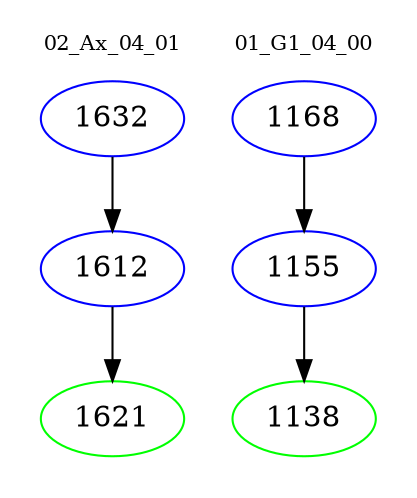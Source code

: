 digraph{
subgraph cluster_0 {
color = white
label = "02_Ax_04_01";
fontsize=10;
T0_1632 [label="1632", color="blue"]
T0_1632 -> T0_1612 [color="black"]
T0_1612 [label="1612", color="blue"]
T0_1612 -> T0_1621 [color="black"]
T0_1621 [label="1621", color="green"]
}
subgraph cluster_1 {
color = white
label = "01_G1_04_00";
fontsize=10;
T1_1168 [label="1168", color="blue"]
T1_1168 -> T1_1155 [color="black"]
T1_1155 [label="1155", color="blue"]
T1_1155 -> T1_1138 [color="black"]
T1_1138 [label="1138", color="green"]
}
}

